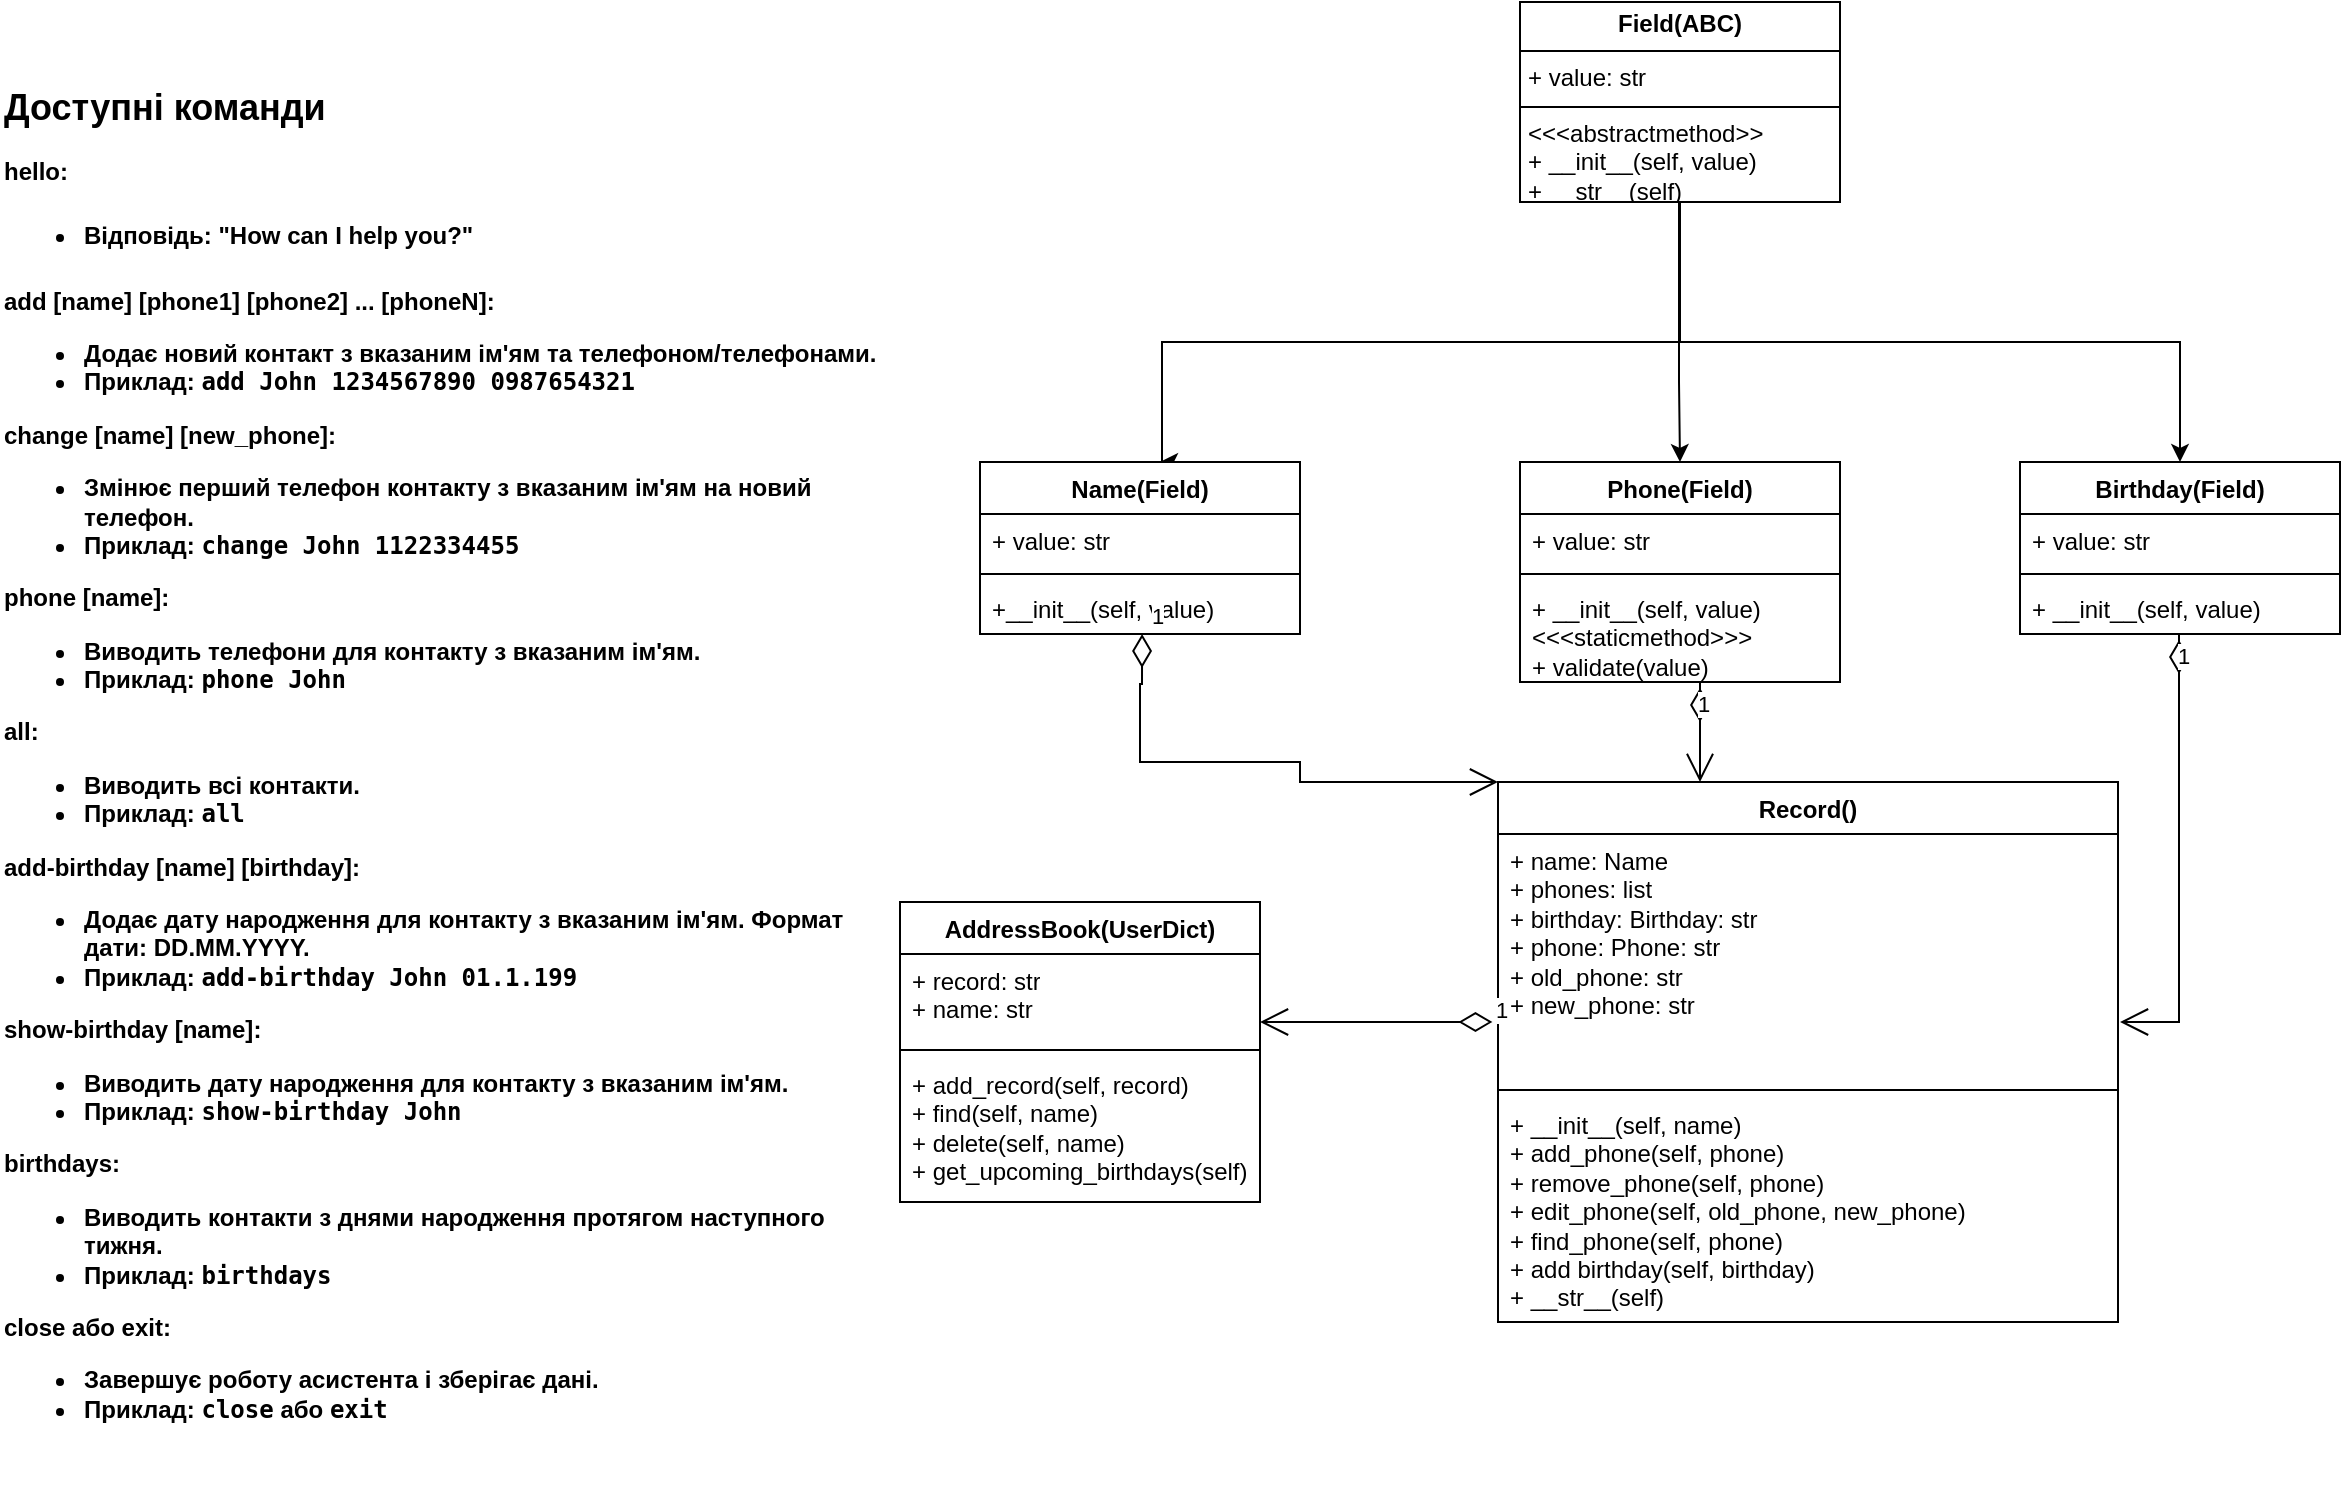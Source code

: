 <mxfile version="24.5.2" type="github">
  <diagram id="C5RBs43oDa-KdzZeNtuy" name="Page-1">
    <mxGraphModel dx="2304" dy="758" grid="1" gridSize="10" guides="1" tooltips="1" connect="1" arrows="1" fold="1" page="1" pageScale="1" pageWidth="827" pageHeight="1169" math="0" shadow="0">
      <root>
        <mxCell id="WIyWlLk6GJQsqaUBKTNV-0" />
        <mxCell id="WIyWlLk6GJQsqaUBKTNV-1" parent="WIyWlLk6GJQsqaUBKTNV-0" />
        <mxCell id="Fd_7F3JHZyCGJRJ0MzMW-270" style="edgeStyle=orthogonalEdgeStyle;rounded=0;orthogonalLoop=1;jettySize=auto;html=1;exitX=0.5;exitY=1;exitDx=0;exitDy=0;" edge="1" parent="WIyWlLk6GJQsqaUBKTNV-1" source="Fd_7F3JHZyCGJRJ0MzMW-89">
          <mxGeometry relative="1" as="geometry">
            <mxPoint x="90" y="280" as="targetPoint" />
            <Array as="points">
              <mxPoint x="350" y="220" />
              <mxPoint x="91" y="220" />
            </Array>
          </mxGeometry>
        </mxCell>
        <mxCell id="Fd_7F3JHZyCGJRJ0MzMW-89" value="&lt;p style=&quot;margin:0px;margin-top:4px;text-align:center;&quot;&gt;&lt;b&gt;Field(ABC)&lt;/b&gt;&lt;/p&gt;&lt;hr size=&quot;1&quot; style=&quot;border-style:solid;&quot;&gt;&lt;p style=&quot;margin:0px;margin-left:4px;&quot;&gt;+ value: str&lt;/p&gt;&lt;hr size=&quot;1&quot; style=&quot;border-style:solid;&quot;&gt;&lt;p style=&quot;margin:0px;margin-left:4px;&quot;&gt;&amp;lt;&amp;lt;&amp;lt;abstractmethod&amp;gt;&amp;gt;&lt;br&gt;+ __init__(self, value)&lt;br&gt;+ __str__(self)&lt;/p&gt;" style="verticalAlign=top;align=left;overflow=fill;html=1;whiteSpace=wrap;" vertex="1" parent="WIyWlLk6GJQsqaUBKTNV-1">
          <mxGeometry x="270" y="50" width="160" height="100" as="geometry" />
        </mxCell>
        <mxCell id="Fd_7F3JHZyCGJRJ0MzMW-271" style="edgeStyle=orthogonalEdgeStyle;rounded=0;orthogonalLoop=1;jettySize=auto;html=1;exitX=0.5;exitY=1;exitDx=0;exitDy=0;" edge="1" parent="WIyWlLk6GJQsqaUBKTNV-1" source="Fd_7F3JHZyCGJRJ0MzMW-89">
          <mxGeometry relative="1" as="geometry">
            <mxPoint x="600" y="280" as="targetPoint" />
            <mxPoint x="350" y="160" as="sourcePoint" />
            <Array as="points">
              <mxPoint x="350" y="220" />
              <mxPoint x="600" y="220" />
            </Array>
          </mxGeometry>
        </mxCell>
        <mxCell id="Fd_7F3JHZyCGJRJ0MzMW-272" style="edgeStyle=orthogonalEdgeStyle;rounded=0;orthogonalLoop=1;jettySize=auto;html=1;exitX=0.5;exitY=1;exitDx=0;exitDy=0;" edge="1" parent="WIyWlLk6GJQsqaUBKTNV-1">
          <mxGeometry relative="1" as="geometry">
            <mxPoint x="350" y="280" as="targetPoint" />
            <mxPoint x="349.5" y="150" as="sourcePoint" />
            <Array as="points">
              <mxPoint x="349.5" y="240" />
              <mxPoint x="349.5" y="240" />
            </Array>
          </mxGeometry>
        </mxCell>
        <mxCell id="Fd_7F3JHZyCGJRJ0MzMW-273" value="Name(Field)" style="swimlane;fontStyle=1;align=center;verticalAlign=top;childLayout=stackLayout;horizontal=1;startSize=26;horizontalStack=0;resizeParent=1;resizeParentMax=0;resizeLast=0;collapsible=1;marginBottom=0;whiteSpace=wrap;html=1;" vertex="1" parent="WIyWlLk6GJQsqaUBKTNV-1">
          <mxGeometry y="280" width="160" height="86" as="geometry" />
        </mxCell>
        <mxCell id="Fd_7F3JHZyCGJRJ0MzMW-274" value="+ value: str" style="text;strokeColor=none;fillColor=none;align=left;verticalAlign=top;spacingLeft=4;spacingRight=4;overflow=hidden;rotatable=0;points=[[0,0.5],[1,0.5]];portConstraint=eastwest;whiteSpace=wrap;html=1;" vertex="1" parent="Fd_7F3JHZyCGJRJ0MzMW-273">
          <mxGeometry y="26" width="160" height="26" as="geometry" />
        </mxCell>
        <mxCell id="Fd_7F3JHZyCGJRJ0MzMW-275" value="" style="line;strokeWidth=1;fillColor=none;align=left;verticalAlign=middle;spacingTop=-1;spacingLeft=3;spacingRight=3;rotatable=0;labelPosition=right;points=[];portConstraint=eastwest;strokeColor=inherit;" vertex="1" parent="Fd_7F3JHZyCGJRJ0MzMW-273">
          <mxGeometry y="52" width="160" height="8" as="geometry" />
        </mxCell>
        <mxCell id="Fd_7F3JHZyCGJRJ0MzMW-276" value="+__init__(self, value)" style="text;strokeColor=none;fillColor=none;align=left;verticalAlign=top;spacingLeft=4;spacingRight=4;overflow=hidden;rotatable=0;points=[[0,0.5],[1,0.5]];portConstraint=eastwest;whiteSpace=wrap;html=1;" vertex="1" parent="Fd_7F3JHZyCGJRJ0MzMW-273">
          <mxGeometry y="60" width="160" height="26" as="geometry" />
        </mxCell>
        <mxCell id="Fd_7F3JHZyCGJRJ0MzMW-277" value="Phone(Field)" style="swimlane;fontStyle=1;align=center;verticalAlign=top;childLayout=stackLayout;horizontal=1;startSize=26;horizontalStack=0;resizeParent=1;resizeParentMax=0;resizeLast=0;collapsible=1;marginBottom=0;whiteSpace=wrap;html=1;" vertex="1" parent="WIyWlLk6GJQsqaUBKTNV-1">
          <mxGeometry x="270" y="280" width="160" height="110" as="geometry" />
        </mxCell>
        <mxCell id="Fd_7F3JHZyCGJRJ0MzMW-278" value="+ value: str" style="text;strokeColor=none;fillColor=none;align=left;verticalAlign=top;spacingLeft=4;spacingRight=4;overflow=hidden;rotatable=0;points=[[0,0.5],[1,0.5]];portConstraint=eastwest;whiteSpace=wrap;html=1;" vertex="1" parent="Fd_7F3JHZyCGJRJ0MzMW-277">
          <mxGeometry y="26" width="160" height="26" as="geometry" />
        </mxCell>
        <mxCell id="Fd_7F3JHZyCGJRJ0MzMW-279" value="" style="line;strokeWidth=1;fillColor=none;align=left;verticalAlign=middle;spacingTop=-1;spacingLeft=3;spacingRight=3;rotatable=0;labelPosition=right;points=[];portConstraint=eastwest;strokeColor=inherit;" vertex="1" parent="Fd_7F3JHZyCGJRJ0MzMW-277">
          <mxGeometry y="52" width="160" height="8" as="geometry" />
        </mxCell>
        <mxCell id="Fd_7F3JHZyCGJRJ0MzMW-280" value="+ __init__(self, value)&lt;div&gt;&amp;lt;&amp;lt;&amp;lt;staticmethod&amp;gt;&amp;gt;&amp;gt;&lt;br&gt;+ validate(value)&lt;/div&gt;" style="text;strokeColor=none;fillColor=none;align=left;verticalAlign=top;spacingLeft=4;spacingRight=4;overflow=hidden;rotatable=0;points=[[0,0.5],[1,0.5]];portConstraint=eastwest;whiteSpace=wrap;html=1;" vertex="1" parent="Fd_7F3JHZyCGJRJ0MzMW-277">
          <mxGeometry y="60" width="160" height="50" as="geometry" />
        </mxCell>
        <mxCell id="Fd_7F3JHZyCGJRJ0MzMW-281" value="Birthday(Field)" style="swimlane;fontStyle=1;align=center;verticalAlign=top;childLayout=stackLayout;horizontal=1;startSize=26;horizontalStack=0;resizeParent=1;resizeParentMax=0;resizeLast=0;collapsible=1;marginBottom=0;whiteSpace=wrap;html=1;" vertex="1" parent="WIyWlLk6GJQsqaUBKTNV-1">
          <mxGeometry x="520" y="280" width="160" height="86" as="geometry" />
        </mxCell>
        <mxCell id="Fd_7F3JHZyCGJRJ0MzMW-282" value="+ value: str" style="text;strokeColor=none;fillColor=none;align=left;verticalAlign=top;spacingLeft=4;spacingRight=4;overflow=hidden;rotatable=0;points=[[0,0.5],[1,0.5]];portConstraint=eastwest;whiteSpace=wrap;html=1;" vertex="1" parent="Fd_7F3JHZyCGJRJ0MzMW-281">
          <mxGeometry y="26" width="160" height="26" as="geometry" />
        </mxCell>
        <mxCell id="Fd_7F3JHZyCGJRJ0MzMW-283" value="" style="line;strokeWidth=1;fillColor=none;align=left;verticalAlign=middle;spacingTop=-1;spacingLeft=3;spacingRight=3;rotatable=0;labelPosition=right;points=[];portConstraint=eastwest;strokeColor=inherit;" vertex="1" parent="Fd_7F3JHZyCGJRJ0MzMW-281">
          <mxGeometry y="52" width="160" height="8" as="geometry" />
        </mxCell>
        <mxCell id="Fd_7F3JHZyCGJRJ0MzMW-284" value="+ __init__(self, value)" style="text;strokeColor=none;fillColor=none;align=left;verticalAlign=top;spacingLeft=4;spacingRight=4;overflow=hidden;rotatable=0;points=[[0,0.5],[1,0.5]];portConstraint=eastwest;whiteSpace=wrap;html=1;" vertex="1" parent="Fd_7F3JHZyCGJRJ0MzMW-281">
          <mxGeometry y="60" width="160" height="26" as="geometry" />
        </mxCell>
        <mxCell id="Fd_7F3JHZyCGJRJ0MzMW-285" value="1" style="endArrow=open;html=1;endSize=12;startArrow=diamondThin;startSize=14;startFill=0;edgeStyle=orthogonalEdgeStyle;align=left;verticalAlign=bottom;rounded=0;" edge="1" parent="WIyWlLk6GJQsqaUBKTNV-1">
          <mxGeometry x="-1" y="3" relative="1" as="geometry">
            <mxPoint x="360" y="410" as="sourcePoint" />
            <mxPoint x="360" y="440" as="targetPoint" />
            <Array as="points">
              <mxPoint x="360" y="390" />
              <mxPoint x="360" y="390" />
            </Array>
          </mxGeometry>
        </mxCell>
        <mxCell id="Fd_7F3JHZyCGJRJ0MzMW-286" value="1" style="endArrow=open;html=1;endSize=12;startArrow=diamondThin;startSize=14;startFill=0;edgeStyle=orthogonalEdgeStyle;align=left;verticalAlign=bottom;rounded=0;" edge="1" parent="WIyWlLk6GJQsqaUBKTNV-1">
          <mxGeometry x="-1" y="3" relative="1" as="geometry">
            <mxPoint x="599.5" y="386" as="sourcePoint" />
            <mxPoint x="570" y="560" as="targetPoint" />
            <Array as="points">
              <mxPoint x="599.5" y="366" />
              <mxPoint x="599.5" y="366" />
            </Array>
          </mxGeometry>
        </mxCell>
        <mxCell id="Fd_7F3JHZyCGJRJ0MzMW-287" value="Record()" style="swimlane;fontStyle=1;align=center;verticalAlign=top;childLayout=stackLayout;horizontal=1;startSize=26;horizontalStack=0;resizeParent=1;resizeParentMax=0;resizeLast=0;collapsible=1;marginBottom=0;whiteSpace=wrap;html=1;" vertex="1" parent="WIyWlLk6GJQsqaUBKTNV-1">
          <mxGeometry x="259" y="440" width="310" height="270" as="geometry" />
        </mxCell>
        <mxCell id="Fd_7F3JHZyCGJRJ0MzMW-288" value="+ name: Name&lt;br&gt;+ phones: list&lt;div&gt;+ birthday: Birthday: str&lt;br&gt;+ phone: Phone: str&lt;/div&gt;&lt;div&gt;+ old_phone: str&lt;/div&gt;&lt;div&gt;+ new_phone: str&lt;/div&gt;&lt;div&gt;&lt;br&gt;&lt;/div&gt;&lt;div&gt;&lt;br&gt;&lt;/div&gt;" style="text;strokeColor=none;fillColor=none;align=left;verticalAlign=top;spacingLeft=4;spacingRight=4;overflow=hidden;rotatable=0;points=[[0,0.5],[1,0.5]];portConstraint=eastwest;whiteSpace=wrap;html=1;" vertex="1" parent="Fd_7F3JHZyCGJRJ0MzMW-287">
          <mxGeometry y="26" width="310" height="124" as="geometry" />
        </mxCell>
        <mxCell id="Fd_7F3JHZyCGJRJ0MzMW-289" value="" style="line;strokeWidth=1;fillColor=none;align=left;verticalAlign=middle;spacingTop=-1;spacingLeft=3;spacingRight=3;rotatable=0;labelPosition=right;points=[];portConstraint=eastwest;strokeColor=inherit;" vertex="1" parent="Fd_7F3JHZyCGJRJ0MzMW-287">
          <mxGeometry y="150" width="310" height="8" as="geometry" />
        </mxCell>
        <mxCell id="Fd_7F3JHZyCGJRJ0MzMW-290" value="+ __init__(self, name)&lt;div&gt;+ add_phone(self, phone)&lt;/div&gt;&lt;div&gt;+ remove_phone(self, phone)&lt;/div&gt;&lt;div&gt;+ edit_phone(self, old_phone, new_phone)&lt;/div&gt;&lt;div&gt;+ find_phone(self, phone)&lt;/div&gt;&lt;div&gt;+ add birthday(self, birthday)&lt;/div&gt;&lt;div&gt;+ __str__(self)&lt;/div&gt;&lt;div&gt;&lt;br&gt;&lt;/div&gt;&lt;div&gt;&lt;br&gt;&lt;/div&gt;" style="text;strokeColor=none;fillColor=none;align=left;verticalAlign=top;spacingLeft=4;spacingRight=4;overflow=hidden;rotatable=0;points=[[0,0.5],[1,0.5]];portConstraint=eastwest;whiteSpace=wrap;html=1;" vertex="1" parent="Fd_7F3JHZyCGJRJ0MzMW-287">
          <mxGeometry y="158" width="310" height="112" as="geometry" />
        </mxCell>
        <mxCell id="Fd_7F3JHZyCGJRJ0MzMW-291" value="1" style="endArrow=open;html=1;endSize=12;startArrow=diamondThin;startSize=14;startFill=0;edgeStyle=orthogonalEdgeStyle;align=left;verticalAlign=bottom;rounded=0;exitX=0.819;exitY=0.962;exitDx=0;exitDy=0;exitPerimeter=0;entryX=0;entryY=0;entryDx=0;entryDy=0;" edge="1" parent="WIyWlLk6GJQsqaUBKTNV-1" target="Fd_7F3JHZyCGJRJ0MzMW-287">
          <mxGeometry x="-1" y="3" relative="1" as="geometry">
            <mxPoint x="81.04" y="366.002" as="sourcePoint" />
            <mxPoint x="160" y="440" as="targetPoint" />
            <Array as="points">
              <mxPoint x="81" y="391" />
              <mxPoint x="80" y="391" />
              <mxPoint x="80" y="430" />
              <mxPoint x="160" y="430" />
              <mxPoint x="160" y="440" />
            </Array>
          </mxGeometry>
        </mxCell>
        <mxCell id="Fd_7F3JHZyCGJRJ0MzMW-293" value="1" style="endArrow=open;html=1;endSize=12;startArrow=diamondThin;startSize=14;startFill=0;edgeStyle=orthogonalEdgeStyle;align=left;verticalAlign=bottom;rounded=0;exitX=-0.009;exitY=0.823;exitDx=0;exitDy=0;exitPerimeter=0;" edge="1" parent="WIyWlLk6GJQsqaUBKTNV-1">
          <mxGeometry x="-1" y="3" relative="1" as="geometry">
            <mxPoint x="256.21" y="560.002" as="sourcePoint" />
            <mxPoint x="140" y="560" as="targetPoint" />
            <Array as="points">
              <mxPoint x="160" y="560" />
            </Array>
          </mxGeometry>
        </mxCell>
        <mxCell id="Fd_7F3JHZyCGJRJ0MzMW-294" value="AddressBook(UserDict)" style="swimlane;fontStyle=1;align=center;verticalAlign=top;childLayout=stackLayout;horizontal=1;startSize=26;horizontalStack=0;resizeParent=1;resizeParentMax=0;resizeLast=0;collapsible=1;marginBottom=0;whiteSpace=wrap;html=1;" vertex="1" parent="WIyWlLk6GJQsqaUBKTNV-1">
          <mxGeometry x="-40" y="500" width="180" height="150" as="geometry" />
        </mxCell>
        <mxCell id="Fd_7F3JHZyCGJRJ0MzMW-295" value="+ record: str&lt;div&gt;+ name: str&lt;/div&gt;" style="text;strokeColor=none;fillColor=none;align=left;verticalAlign=top;spacingLeft=4;spacingRight=4;overflow=hidden;rotatable=0;points=[[0,0.5],[1,0.5]];portConstraint=eastwest;whiteSpace=wrap;html=1;" vertex="1" parent="Fd_7F3JHZyCGJRJ0MzMW-294">
          <mxGeometry y="26" width="180" height="44" as="geometry" />
        </mxCell>
        <mxCell id="Fd_7F3JHZyCGJRJ0MzMW-296" value="" style="line;strokeWidth=1;fillColor=none;align=left;verticalAlign=middle;spacingTop=-1;spacingLeft=3;spacingRight=3;rotatable=0;labelPosition=right;points=[];portConstraint=eastwest;strokeColor=inherit;" vertex="1" parent="Fd_7F3JHZyCGJRJ0MzMW-294">
          <mxGeometry y="70" width="180" height="8" as="geometry" />
        </mxCell>
        <mxCell id="Fd_7F3JHZyCGJRJ0MzMW-297" value="+ add_record(self, record)&lt;div&gt;+ find(self, name)&lt;/div&gt;&lt;div&gt;+ delete(self, name)&lt;/div&gt;&lt;div&gt;+ get_upcoming_birthdays(self)&lt;/div&gt;&lt;div&gt;&lt;br&gt;&lt;/div&gt;" style="text;strokeColor=none;fillColor=none;align=left;verticalAlign=top;spacingLeft=4;spacingRight=4;overflow=hidden;rotatable=0;points=[[0,0.5],[1,0.5]];portConstraint=eastwest;whiteSpace=wrap;html=1;" vertex="1" parent="Fd_7F3JHZyCGJRJ0MzMW-294">
          <mxGeometry y="78" width="180" height="72" as="geometry" />
        </mxCell>
        <mxCell id="Fd_7F3JHZyCGJRJ0MzMW-298" value="&lt;h1 style=&quot;margin-top: 0px;&quot;&gt;&lt;span style=&quot;font-size: 18px; background-color: initial;&quot;&gt;Доступні команди&amp;nbsp;&lt;br&gt;&lt;/span&gt;&lt;p style=&quot;font-size: 12px;&quot;&gt;&lt;strong&gt;hello&lt;/strong&gt;:&lt;/p&gt;&lt;ul style=&quot;font-size: 18px;&quot;&gt;&lt;li style=&quot;font-size: 12px;&quot;&gt;Відповідь: &quot;How can I help you?&quot;&lt;/li&gt;&lt;/ul&gt;&lt;div style=&quot;font-size: 12px;&quot;&gt;&lt;p&gt;&lt;strong&gt;add [name] [phone1] [phone2] ... [phoneN]&lt;/strong&gt;:&lt;/p&gt;&lt;ul&gt;&lt;li&gt;Додає новий контакт з вказаним ім&#39;ям та телефоном/телефонами.&lt;/li&gt;&lt;li&gt;Приклад: &lt;code&gt;add John 1234567890 0987654321&lt;/code&gt;&lt;/li&gt;&lt;/ul&gt;&lt;div&gt;&lt;p&gt;&lt;strong&gt;change [name] [new_phone]&lt;/strong&gt;:&lt;/p&gt;&lt;ul&gt;&lt;li&gt;Змінює перший телефон контакту з вказаним ім&#39;ям на новий телефон.&lt;/li&gt;&lt;li&gt;Приклад: &lt;code&gt;change John 1122334455&lt;/code&gt;&lt;/li&gt;&lt;/ul&gt;&lt;div&gt;&lt;p&gt;&lt;strong&gt;phone [name]&lt;/strong&gt;:&lt;/p&gt;&lt;ul&gt;&lt;li&gt;Виводить телефони для контакту з вказаним ім&#39;ям.&lt;/li&gt;&lt;li&gt;Приклад: &lt;code&gt;phone John&lt;/code&gt;&lt;/li&gt;&lt;/ul&gt;&lt;div&gt;&lt;p&gt;&lt;strong&gt;all&lt;/strong&gt;:&lt;/p&gt;&lt;ul&gt;&lt;li&gt;Виводить всі контакти.&lt;/li&gt;&lt;li&gt;Приклад: &lt;code&gt;all&lt;/code&gt;&lt;/li&gt;&lt;/ul&gt;&lt;div&gt;&lt;p&gt;&lt;strong&gt;add-birthday [name] [birthday]&lt;/strong&gt;:&lt;/p&gt;&lt;ul&gt;&lt;li&gt;Додає дату народження для контакту з вказаним ім&#39;ям. Формат дати: DD.MM.YYYY.&lt;/li&gt;&lt;li&gt;Приклад: &lt;code&gt;add-birthday John 01.1.199&lt;/code&gt;&lt;/li&gt;&lt;/ul&gt;&lt;div&gt;&lt;p&gt;&lt;strong&gt;show-birthday [name]&lt;/strong&gt;:&lt;/p&gt;&lt;ul&gt;&lt;li&gt;Виводить дату народження для контакту з вказаним ім&#39;ям.&lt;/li&gt;&lt;li&gt;Приклад: &lt;code&gt;show-birthday John&lt;/code&gt;&lt;/li&gt;&lt;/ul&gt;&lt;div&gt;&lt;p&gt;&lt;strong&gt;birthdays&lt;/strong&gt;:&lt;/p&gt;&lt;ul&gt;&lt;li&gt;Виводить контакти з днями народження протягом наступного тижня.&lt;/li&gt;&lt;li&gt;Приклад: &lt;code&gt;birthdays&lt;/code&gt;&lt;/li&gt;&lt;/ul&gt;&lt;div&gt;&lt;p&gt;&lt;strong&gt;close&lt;/strong&gt; або &lt;strong&gt;exit&lt;/strong&gt;:&lt;/p&gt;&lt;ul&gt;&lt;li&gt;Завершує роботу асистента і зберігає дані.&lt;/li&gt;&lt;li&gt;Приклад: &lt;code&gt;close&lt;/code&gt; або &lt;code&gt;exit&lt;/code&gt;&lt;/li&gt;&lt;/ul&gt;&lt;/div&gt;&lt;/div&gt;&lt;/div&gt;&lt;/div&gt;&lt;/div&gt;&lt;/div&gt;&lt;/div&gt;&lt;/div&gt;&lt;/h1&gt;" style="text;html=1;whiteSpace=wrap;overflow=hidden;rounded=0;" vertex="1" parent="WIyWlLk6GJQsqaUBKTNV-1">
          <mxGeometry x="-490" y="80" width="440" height="720" as="geometry" />
        </mxCell>
      </root>
    </mxGraphModel>
  </diagram>
</mxfile>
